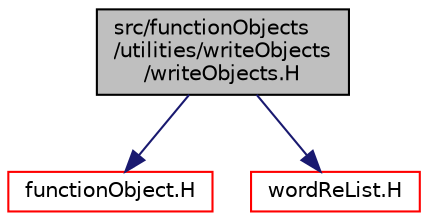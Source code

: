 digraph "src/functionObjects/utilities/writeObjects/writeObjects.H"
{
  bgcolor="transparent";
  edge [fontname="Helvetica",fontsize="10",labelfontname="Helvetica",labelfontsize="10"];
  node [fontname="Helvetica",fontsize="10",shape=record];
  Node1 [label="src/functionObjects\l/utilities/writeObjects\l/writeObjects.H",height=0.2,width=0.4,color="black", fillcolor="grey75", style="filled", fontcolor="black"];
  Node1 -> Node2 [color="midnightblue",fontsize="10",style="solid",fontname="Helvetica"];
  Node2 [label="functionObject.H",height=0.2,width=0.4,color="red",URL="$a08037.html"];
  Node1 -> Node3 [color="midnightblue",fontsize="10",style="solid",fontname="Helvetica"];
  Node3 [label="wordReList.H",height=0.2,width=0.4,color="red",URL="$a09315.html"];
}
